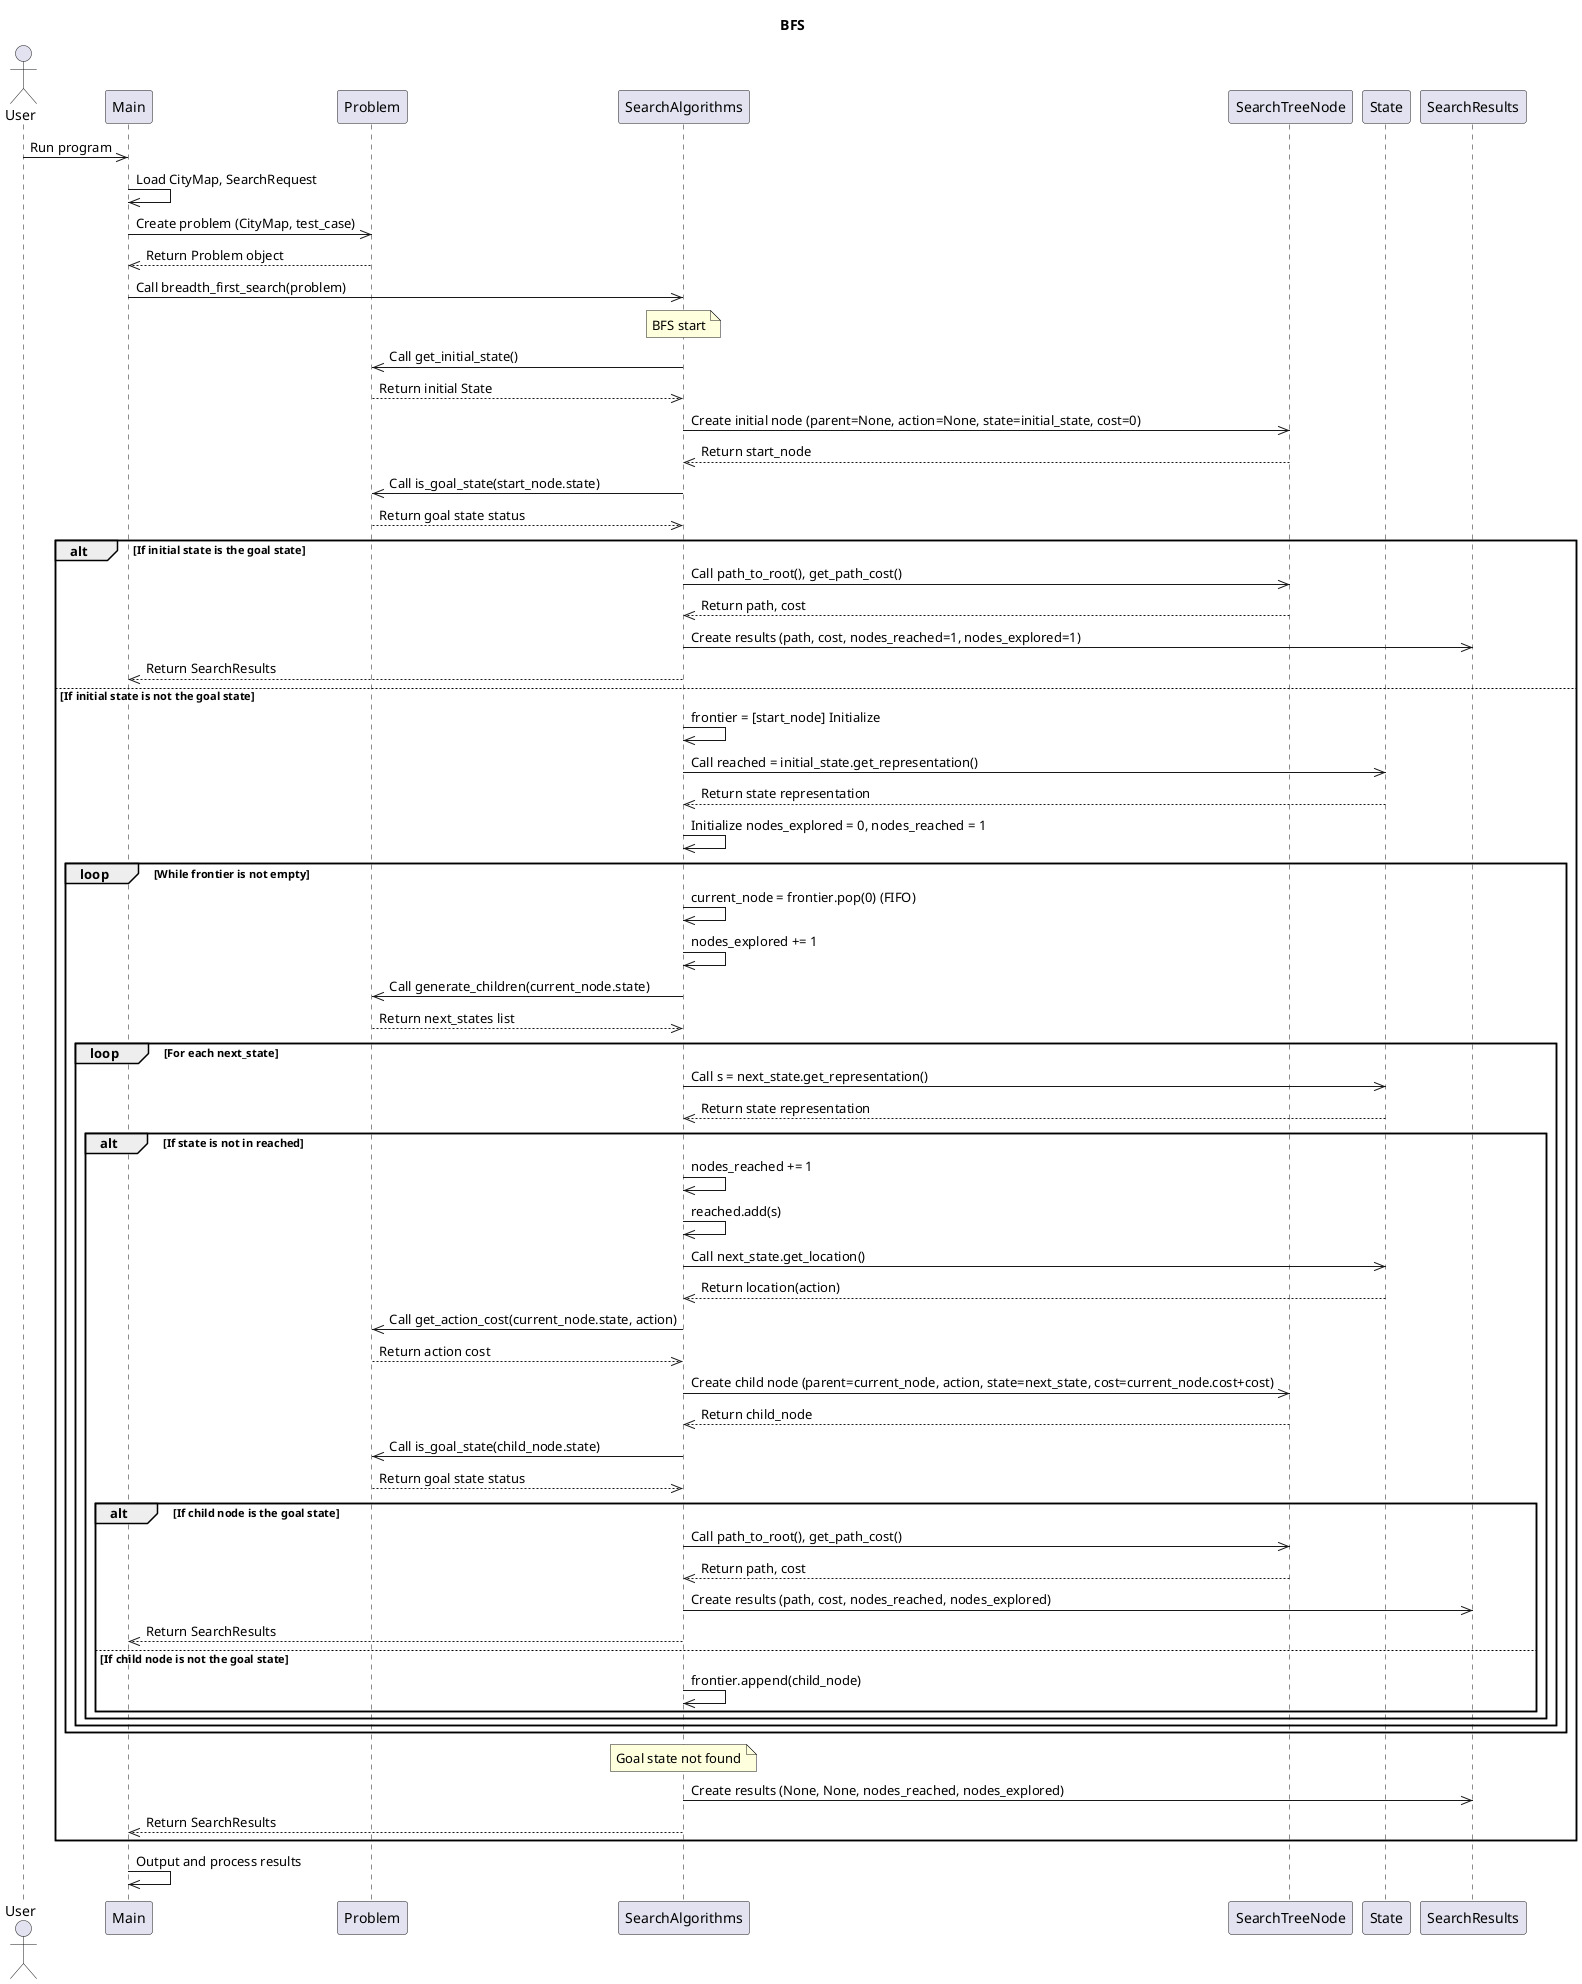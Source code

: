 @startuml

title BFS

actor User

participant Main

participant Problem

participant SearchAlgorithms as Algorithms

participant SearchTreeNode as TreeNode

participant State

participant SearchResults as Results

User->>Main: Run program

Main->>Main: Load CityMap, SearchRequest

Main->>Problem: Create problem (CityMap, test_case)

Problem-->>Main: Return Problem object

Main->>Algorithms: Call breadth_first_search(problem)

Note over Algorithms: BFS start

Algorithms->>Problem: Call get_initial_state()

Problem-->>Algorithms: Return initial State

Algorithms->>TreeNode: Create initial node (parent=None, action=None, state=initial_state, cost=0)

TreeNode-->>Algorithms: Return start_node

Algorithms->>Problem: Call is_goal_state(start_node.state)

Problem-->>Algorithms: Return goal state status

alt If initial state is the goal state

Algorithms->>TreeNode: Call path_to_root(), get_path_cost()

TreeNode-->>Algorithms: Return path, cost

Algorithms->>Results: Create results (path, cost, nodes_reached=1, nodes_explored=1)

Algorithms-->>Main: Return SearchResults

else If initial state is not the goal state

Algorithms->>Algorithms: frontier = [start_node] Initialize

Algorithms->>State: Call reached = initial_state.get_representation()

State-->>Algorithms: Return state representation

Algorithms->>Algorithms: Initialize nodes_explored = 0, nodes_reached = 1

loop While frontier is not empty

Algorithms->>Algorithms: current_node = frontier.pop(0) (FIFO)

Algorithms->>Algorithms: nodes_explored += 1

Algorithms->>Problem: Call generate_children(current_node.state)

Problem-->>Algorithms: Return next_states list

loop For each next_state

Algorithms->>State: Call s = next_state.get_representation()

State-->>Algorithms: Return state representation

alt If state is not in reached

Algorithms->>Algorithms: nodes_reached += 1

Algorithms->>Algorithms: reached.add(s)

Algorithms->>State: Call next_state.get_location()

State-->>Algorithms: Return location(action)

Algorithms->>Problem: Call get_action_cost(current_node.state, action)

Problem-->>Algorithms: Return action cost

Algorithms->>TreeNode: Create child node (parent=current_node, action, state=next_state, cost=current_node.cost+cost)

TreeNode-->>Algorithms: Return child_node

Algorithms->>Problem: Call is_goal_state(child_node.state)

Problem-->>Algorithms: Return goal state status

alt If child node is the goal state

Algorithms->>TreeNode: Call path_to_root(), get_path_cost()

TreeNode-->>Algorithms: Return path, cost

Algorithms->>Results: Create results (path, cost, nodes_reached, nodes_explored)

Algorithms-->>Main: Return SearchResults

else If child node is not the goal state

Algorithms->>Algorithms: frontier.append(child_node)

end

end

end

end

Note over Algorithms: Goal state not found

Algorithms->>Results: Create results (None, None, nodes_reached, nodes_explored)

Algorithms-->>Main: Return SearchResults

end

Main->>Main: Output and process results

@enduml

' @startuml
' title BFS

' actor User
' participant Main
' participant Problem
' participant SearchAlgorithms as Algorithms
' participant SearchTreeNode as TreeNode
' participant State
' participant SearchResults as Results

' User->>Main: 프로그램 실행
' Main->>Main: CityMap, SearchRequest 로드
' Main->>Problem: 문제 생성 (CityMap, test_case)
' Problem-->>Main: Problem 객체 반환
' Main->>Algorithms: breadth_first_search(problem) 호출

' Note over Algorithms: BFS 시작

' Algorithms->>Problem: get_initial_state() 호출
' Problem-->>Algorithms: 초기 State 반환

' Algorithms->>TreeNode: 초기 노드 생성 (parent=None, action=None, state=initial_state, cost=0)
' TreeNode-->>Algorithms: start_node 반환

' Algorithms->>Problem: is_goal_state(start_node.state) 호출
' Problem-->>Algorithms: 목표 상태 여부 반환

' alt 시작 상태가 목표 상태인 경우
'     Algorithms->>TreeNode: path_to_root(), get_path_cost() 호출
'     TreeNode-->>Algorithms: 경로, 비용 반환
'     Algorithms->>Results: 결과 생성 (경로, 비용, nodes_reached=1, nodes_explored=1)
'     Algorithms-->>Main: SearchResults 반환
' else 시작 상태가 목표 상태가 아닌 경우
'     Algorithms->>Algorithms: frontier = [start_node] 초기화
'     Algorithms->>State: reached = initial_state.get_representation() 호출
'     State-->>Algorithms: 상태 표현 반환
'     Algorithms->>Algorithms: nodes_explored = 0, nodes_reached = 1 초기화
    
'     loop frontier가 비어있지 않은 동안
'         Algorithms->>Algorithms: current_node = frontier.pop(0) (FIFO)
'         Algorithms->>Algorithms: nodes_explored += 1
        
'         Algorithms->>Problem: generate_children(current_node.state) 호출
'         Problem-->>Algorithms: next_states 리스트 반환
        
'         loop 각 next_state에 대해
'             Algorithms->>State: s = next_state.get_representation() 호출
'             State-->>Algorithms: 상태 표현 반환
            
'             alt 상태가 reached에 없는 경우
'                 Algorithms->>Algorithms: nodes_reached += 1
'                 Algorithms->>Algorithms: reached.add(s)
                
'                 Algorithms->>State: next_state.get_location() 호출
'                 State-->>Algorithms: 위치(action) 반환
                
'                 Algorithms->>Problem: get_action_cost(current_node.state, action) 호출
'                 Problem-->>Algorithms: 액션 비용 반환
                
'                 Algorithms->>TreeNode: 자식 노드 생성 (parent=current_node, action, state=next_state, cost=current_node.cost+cost)
'                 TreeNode-->>Algorithms: child_node 반환
                
'                 Algorithms->>Problem: is_goal_state(child_node.state) 호출
'                 Problem-->>Algorithms: 목표 상태 여부 반환

'                 alt 자식 노드가 목표 상태인 경우
'                     Algorithms->>TreeNode: path_to_root(), get_path_cost() 호출
'                     TreeNode-->>Algorithms: 경로, 비용 반환
'                     Algorithms->>Results: 결과 생성 (경로, 비용, nodes_reached, nodes_explored)
'                     Algorithms-->>Main: SearchResults 반환
'                 else 자식 노드가 목표 상태가 아닌 경우
'                     Algorithms->>Algorithms: frontier.append(child_node)
'                 end
'             end
'         end
'     end
    
'     Note over Algorithms: 목표 상태를 찾지 못함
'     Algorithms->>Results: 결과 생성 (None, None, nodes_reached, nodes_explored)
'     Algorithms-->>Main: SearchResults 반환
' end

' Main->>Main: 결과 출력 및 처리
' @enduml

' @startuml

' actor User

' participant "Main" as Main

' participant "AI1_HW1_Problem.CityMap" as CityMap

' participant "AI1_HW1_Problem.SearchRequest" as SearchRequest

' participant "AI1_HW1_Problem.Problem" as Problem

' participant "AI1_HW1_Problem.State" as State

' participant "AI1_HW1_Search.SearchAlgorithms" as Algorithms

' participant "AI1_HW1_Search.SearchResults" as Results

' participant "AI1_HW1_Search.SearchTreeNode" as TreeNode

' User -> Main : 프로그램 실행

' Main -> CityMap : "./tegucigalpa.json" 파일 로드 [3, 4]

' CityMap -->> Main : CityMap 객체 반환 [3]

' Main -> SearchRequest : "./test_cases.json" 파일 로드 [3, 4]

' SearchRequest -->> Main : SearchRequest 리스트 반환 [3]

' loop 각 SearchRequest (test_case) [3]

' Main -> Problem : CityMap, test_case 전달하여 Problem 생성 [5, 6]

' Problem -->> Main : Problem 객체 반환 [5]

' Main -> Algorithms : problem, BreadthFirstSearch 상수 전달하여 search 호출 [5, 7]

' Algorithms -> Algorithms : breadth_first_search(problem) [5, 8]

' Algorithms -> Problem : get_initial_state() 호출 [5, 6]

' Problem -->> Algorithms : 초기 State 반환 [5]

' Algorithms -> TreeNode : 초기 State를 담는 TreeNode 생성 [5, 9]

' TreeNode -> Algorithms : 초기 State를 담는 TreeNode 반환 [5]

' Algorithms -> Algorithms : FIFO 큐 (frontier) 초기화 및 초기 TreeNode 추가 [5]

' Algorithms -> Algorithms : reached (set) 초기화 및 초기 State 추가 [5]

' loop frontier가 비어있지 않은 동안 [2, 10]

' Algorithms -> Algorithms : **frontier에서 node 추출 (FIFO)** [2, 10]

' Algorithms -> TreeNode : 현재 노드의 State 요청 [9, 10]

' TreeNode -> Algorithms : 저장된 State 반환 [10]

' Algorithms -> Problem : **is_goal_state(node.state) 호출** [2, 10, 11]

' alt 목표 상태인 경우 [2, 10]

' Algorithms -> Results : 해 경로, 비용 등 저장 [8, 10]

' Algorithms -->> Algorithms : 결과 반환 [10]

' break

' else [10]

' Algorithms -> TreeNode : 현재 노드의 State 요청 [9, 10]

' TreeNode -> Algorithms : 저장된 State 반환 [10]

' Algorithms -> Problem : **generate_children(node.state) 호출** [2, 10, 11]

' Problem -->> Algorithms : 자식 State 리스트 반환 [10]

' loop 각 child_state in 자식 State 리스트 [2, 10]

' Algorithms -> Problem : get_action_cost(current_node.state, action) 호출 [10, 12]

' Problem -->> Algorithms : 액션 비용 반환 [10]

' Algorithms -> TreeNode : child_state를 담는 TreeNode 생성 (parent=node, action, path_cost) [9, 10]

' Algorithms -> State : child_state 객체 [10, 13]

' Algorithms -> State : get_representation() 호출 [14, 15]

' alt child State가 reached에 없는 경우 [2, 14]

' Algorithms -> Algorithms : reached에 child State 추가 [2, 14]

' Algorithms -> Algorithms : frontier에 child TreeNode 추가 [2, 14]

' end

' end

' end

' Algorithms -> Results : None, None, 노드 수, 탐색 노드 수 저장 (실패 시) [8, 14]

' Algorithms -->> Main : SearchResults 객체 반환 [8, 14]

' Main -> Algorithms : search_results, test_case, 탐색 시간 전달하여 print_solution_details 호출 [7, 14]

' Algorithms -> Algorithms : 결과 출력 [7, 14]

' end

' @enduml

' @startuml
' actor User
' participant "Main" as Main
' participant "AI1_HW1_Problem.CityMap" as CityMap
' participant "AI1_HW1_Problem.SearchRequest" as SearchRequest
' participant "AI1_HW1_Problem.Problem" as Problem
' participant "AI1_HW1_Search.SearchAlgorithms" as Algorithms
' participant "AI1_HW1_Search.SearchResults" as Results
' participant "AI1_HW1_Search.SearchTreeNode" as TreeNode

' User -> Main : 프로그램 실행
' Main -> CityMap : "./tegucigalpa.json" 파일 로드 [1, 2]
' CityMap -->> Main : CityMap 객체 반환 [3]
' Main -> SearchRequest : "./test_cases.json" 파일 로드 [1, 4, 5]
' SearchRequest -->> Main : SearchRequest 리스트 반환 [6]
' loop 각 SearchRequest (test_case) [7]
'   Main -> Problem : CityMap, test_case 전달하여 Problem 생성 [8, 9]
'   Problem -->> Main : Problem 객체 반환 [9]
'   Main -> Algorithms : problem, BreadthFirstSearch 상수 전달하여 search 호출 [10, 11]
'   Algorithms -> Algorithms : breadth_first_search(problem) [12, 13]
'   Algorithms -> Problem : get_initial_state() 호출 [9, 12]
'   Problem -->> Algorithms : 초기 State 반환 [12]
'   Algorithms -> TreeNode : 초기 State를 담는 TreeNode 생성 (parent=None, action=None, state=initial_state, path_cost=0) [12, 14]
'   TreeNode -->> Algorithms : 초기 TreeNode 반환 [15]
'   Algorithms -> Algorithms : frontier = FIFO 큐 초기화 및 초기 TreeNode 추가 [12, 16]
'   Algorithms -> Algorithms : reached = set() 초기화 및 initial_state의 표현(representation) 추가 [16-18]
'   loop frontier가 비어있지 않은 동안 [16, 17]
'     Algorithms -> Algorithms : current_node = frontier.pop(0) (FIFO 방식으로 노드 추출) [16, 17]
'     Algorithms -> Problem : is_goal_state(current_node.get_state()) 호출 [12, 16, 19]
'     alt 목표 상태인 경우 [12, 16]
'       Algorithms -> Results : SearchResults 객체 생성 (해 경로: current_node.path_to_root(), 해 비용: current_node.get_path_cost(), 도달한 노드 수, 탐색한 노드 수) [20, 21]
'       Results -->> Algorithms : SearchResults 객체 반환 [15]
'       break
'     end
'     Algorithms -> Problem : generate_children(current_node.get_state()) 호출 [17, 22, 23]
'     Problem -->> Algorithms : 자식 State 리스트 (next_states) 반환 [17, 22]
'     loop 각 next_state in next_states [24]
'       Algorithms -> State : next_state
'       Algorithms -> State : get_representation() 호출 [18, 24]
'       alt next_state의 표현이 reached에 없는 경우 [16, 24]
'         Algorithms -> Algorithms : reached.add(next_state의 표현) [16, 24]
'         Algorithms -> Problem : get_action_cost(current_node.get_state(), next_state의 위치) 호출 [22, 24]
'         Problem -->> Algorithms : action cost 반환 [22]
'         Algorithms -> TreeNode : child_node = SearchTreeNode(parent=current_node, action=next_state의 위치, state=next_state, path_cost=current_node.get_path_cost() + action_cost) [14, 24]
'         TreeNode -->> Algorithms : child_node 반환 [15]
'         Algorithms -> Problem : is_goal_state(child_node.get_state()) 호출 [16, 19, 20]
'         alt child_node가 목표 상태인 경우 [16, 20]
'           Algorithms -> Results : SearchResults 객체 생성 (해 경로: child_node.path_to_root(), 해 비용: child_node.get_path_cost(), 도달한 노드 수, 탐색한 노드 수) [20, 21]
'           Results -->> Algorithms : SearchResults 객체 반환 [15]
'           break
'         else 목표 상태가 아닌 경우
'           Algorithms -> Algorithms : frontier.append(child_node) (자식 노드를 frontier의 끝에 추가) [16, 20]
'         end
'       end
'     end
'   end
'   Algorithms -> Results : SearchResults 객체 생성 (solution_path=None, solution_cost=None, nodes_reached, nodes_explored) (목표 상태를 찾지 못한 경우) [20, 21]
'   Results -->> Algorithms : SearchResults 객체 반환 [15]
'   Main -> Algorithms : test_case, SearchResults 객체, 탐색 시간 전달하여 print_solution_details 호출 [10, 25]
'   Algorithms -> Algorithms : 결과 출력 [25, 26]
' end
' @enduml

' @startuml
' actor User
' participant "Main" as Main
' participant "AI1_HW1_Problem.CityMap" as CityMap
' participant "AI1_HW1_Problem.SearchRequest" as SearchRequest
' participant "AI1_HW1_Problem.Problem" as Problem
' participant "AI1_HW1_Problem.State" as State
' participant "AI1_HW1_Search.SearchAlgorithms" as Algorithms
' participant "AI1_HW1_Search.SearchResults" as Results
' participant "AI1_HW1_Search.SearchTreeNode" as TreeNode

' User -> Main : 프로그램 실행
' Main -> CityMap : "./tegucigalpa.json" 파일 로드 [9]
' CityMap -->> Main : CityMap 객체 반환 [9]
' Main -> SearchRequest : "./test_cases.json" 파일 로드 [9]
' SearchRequest -->> Main : SearchRequest 리스트 반환 [9]

' loop 각 SearchRequest (test_case) [9]
'   Main -> Problem : CityMap, test_case 전달하여 Problem 생성 [9]
'   Problem -->> Main : Problem 객체 반환 [10]
'   Main -> Algorithms : problem, SearchAlgorithms.BreadthFirstSearch 전달하여 search 호출 [10]
'   Algorithms -> Algorithms : breadth_first_search(problem) [10]
'   Algorithms -> Problem : get_initial_state() 호출 [10]
'   Problem -->> Algorithms : 초기 State 반환 [10]
'   Algorithms -> TreeNode : 초기 State를 담는 TreeNode 생성 (parent=None, action=None, state=initial_state, path_cost=0) [10]
'   TreeNode -->> Algorithms : 초기 TreeNode 반환 [10]
'   Algorithms -> Algorithms : frontier = [initial_node] [10]
'   Algorithms -> Algorithms : reached = {initial_state.get_representation()} [10]

'   loop while frontier is not empty [11]
'     Algorithms -> Algorithms : current_node = frontier.pop(0) [11]
'     Algorithms -> Problem : is_goal_state(current_node.get_state()) 호출 [11]
'     alt is goal state [11]
'       Algorithms -> Results : SearchResults(current_node.path_to_root(), current_node.get_path_cost(), nodes_reached, nodes_explored) 생성 [11]
'       Results -->> Algorithms : 결과 반환 [11]
'       break
'     end

'     Algorithms -> Problem : generate_children(current_node.get_state()) 호출 [11]
'     Problem -->> Algorithms : next_states 리스트 반환 [11]

'     loop for each next_state in next_states [11]
'       Algorithms -> State : s = next_state.get_representation() [12]
'       alt s not in reached [12]
'         Algorithms -> Algorithms : reached.add(s) [12]
'         Algorithms -> State : action = next_state.get_location() [12]
'         Algorithms -> Problem : get_action_cost(current_node.get_state(), action) 호출 [12]
'         Problem -->> Algorithms : cost 반환 [12]
'         Algorithms -> TreeNode : child_node = TreeNode(current_node, action, next_state, current_node.get_path_cost() + cost) 생성 [12]
'         TreeNode -->> Algorithms : child_node 반환 [12]
'         Algorithms -> Algorithms : frontier.append(child_node) [12]
'       end
'     end
'   end
'   Algorithms -> Results : SearchResults(None, None, nodes_reached, nodes_explored) 생성 (탐색 실패) [12]
'   Results -->> Algorithms : 결과 반환 [12]
'   Algorithms -> Main : SearchResults 객체 반환 [12]
'   Main -> Algorithms : search_results, test_case, 탐색 시간 전달하여 print_solution_details 호출 [12]
'   Algorithms -> Algorithms : 결과 출력 [12]
' end

' @enduml